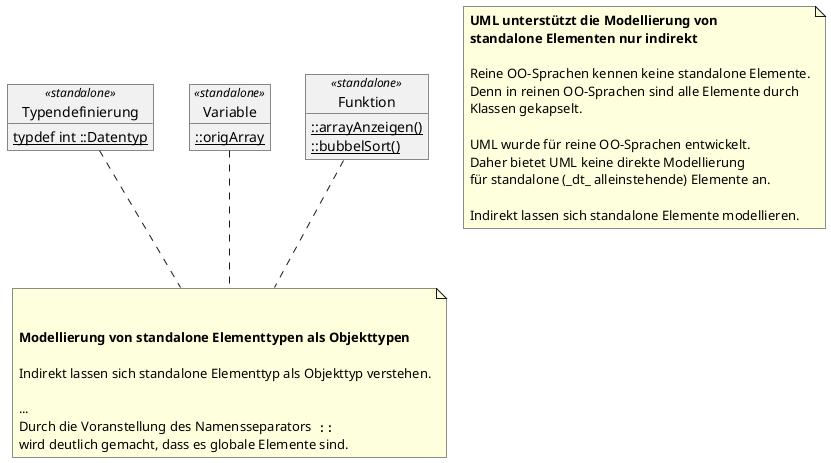 @startuml


set namespaceSeparator ::

object  Typendefinierung <<standalone>> {
   {static} typdef int ::Datentyp
}


object  Variable <<standalone>> {
    {static} ::origArray
}

object Funktion  <<standalone>> {
    {static} ::arrayAnzeigen()
}

 object Funktion  <<standalone>>  {
    {static} ::bubbelSort()
}

note  as explainModelingOfGlobalElements
<b>UML unterstützt die Modellierung von </b>
<b>standalone Elementen nur indirekt</b>

Reine OO-Sprachen kennen keine standalone Elemente.
Denn in reinen OO-Sprachen sind alle Elemente durch
Klassen gekapselt.

UML wurde für reine OO-Sprachen entwickelt.
Daher bietet UML keine direkte Modellierung
für standalone (_dt_ alleinstehende) Elemente an.

Indirekt lassen sich standalone Elemente modellieren.
end note


note as explainModelingOfGlobalElementtypsAsObjects


<b>Modellierung von standalone Elementtypen als Objekttypen</b>

Indirekt lassen sich standalone Elementtyp als Objekttyp verstehen.

...
Durch die Voranstellung des Namensseparators  ""::""
wird deutlich gemacht, dass es globale Elemente sind.
end note

Typendefinierung .. explainModelingOfGlobalElementtypsAsObjects
Funktion .. explainModelingOfGlobalElementtypsAsObjects
Variable .. explainModelingOfGlobalElementtypsAsObjects
@enduml
